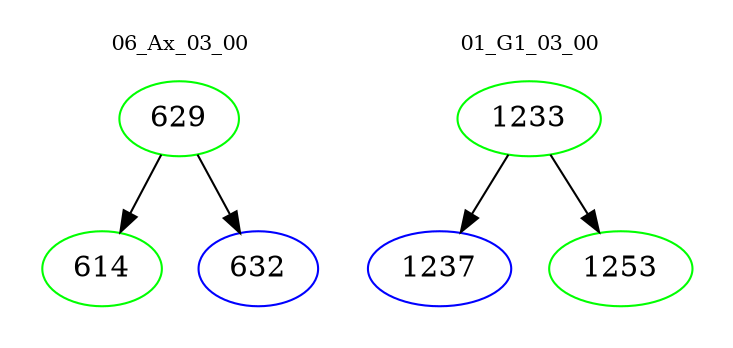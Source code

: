 digraph{
subgraph cluster_0 {
color = white
label = "06_Ax_03_00";
fontsize=10;
T0_629 [label="629", color="green"]
T0_629 -> T0_614 [color="black"]
T0_614 [label="614", color="green"]
T0_629 -> T0_632 [color="black"]
T0_632 [label="632", color="blue"]
}
subgraph cluster_1 {
color = white
label = "01_G1_03_00";
fontsize=10;
T1_1233 [label="1233", color="green"]
T1_1233 -> T1_1237 [color="black"]
T1_1237 [label="1237", color="blue"]
T1_1233 -> T1_1253 [color="black"]
T1_1253 [label="1253", color="green"]
}
}
